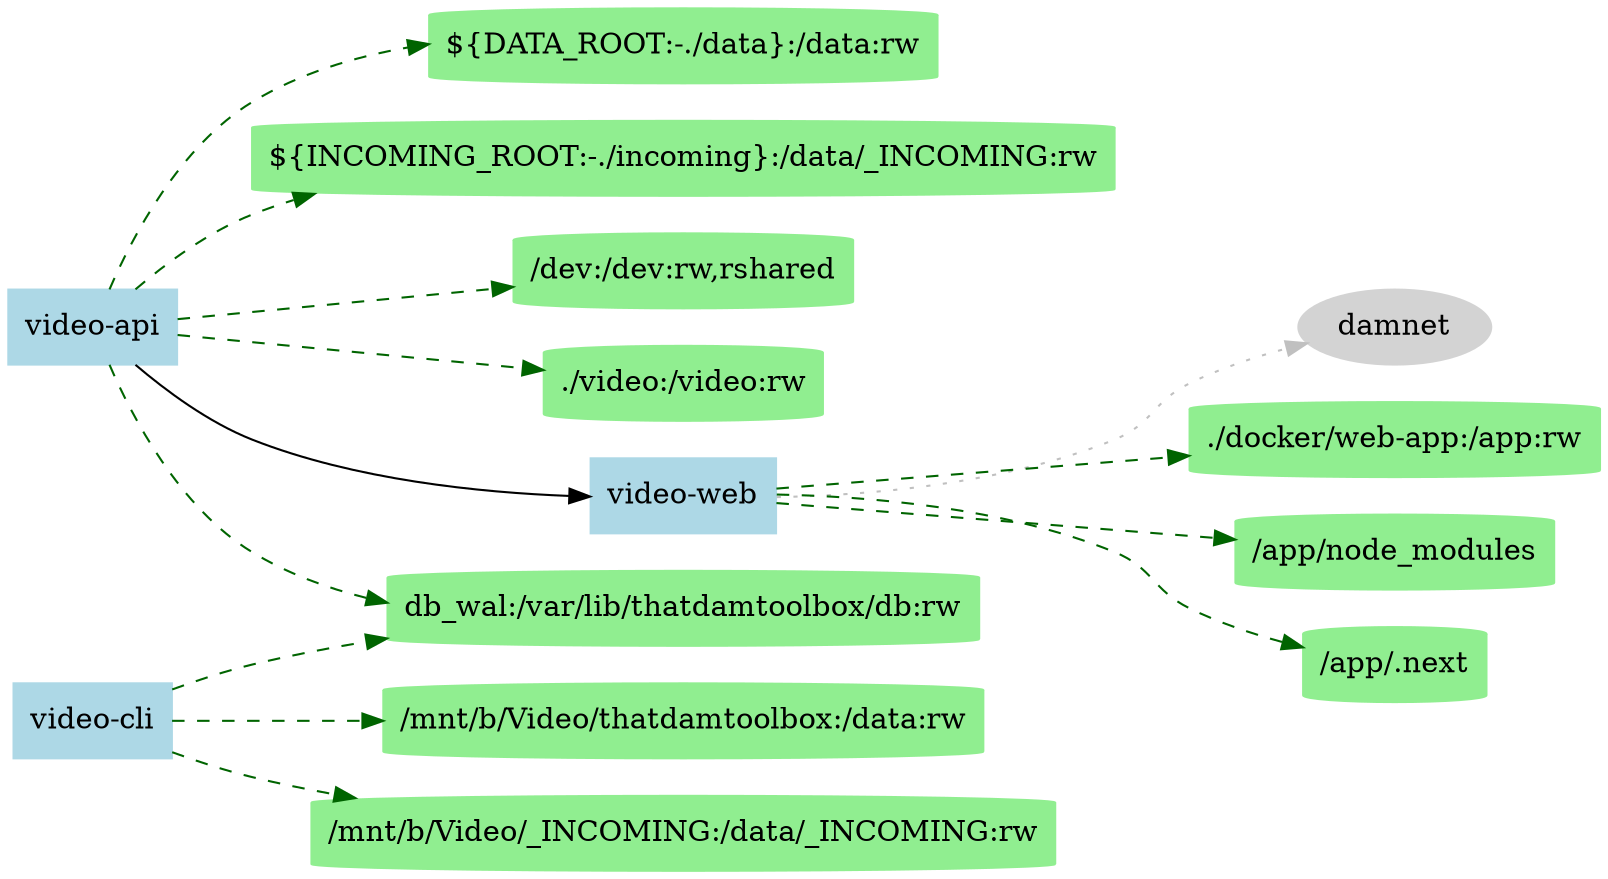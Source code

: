 digraph docker_compose {
  rankdir=LR;
  node [shape=box, style=filled, color=lightblue];
  "video-api" [label="video-api"];
  "video-api" -> "vol::${DATA_ROOT:-./data}:/data:rw" [style=dashed, color=darkgreen];
  "vol::${DATA_ROOT:-./data}:/data:rw" [label="${DATA_ROOT:-./data}:/data:rw" shape=cylinder color=lightgreen];
  "video-api" -> "vol::${INCOMING_ROOT:-./incoming}:/data/_INCOMING:rw" [style=dashed, color=darkgreen];
  "vol::${INCOMING_ROOT:-./incoming}:/data/_INCOMING:rw" [label="${INCOMING_ROOT:-./incoming}:/data/_INCOMING:rw" shape=cylinder color=lightgreen];
  "video-api" -> "vol::db_wal:/var/lib/thatdamtoolbox/db:rw" [style=dashed, color=darkgreen];
  "vol::db_wal:/var/lib/thatdamtoolbox/db:rw" [label="db_wal:/var/lib/thatdamtoolbox/db:rw" shape=cylinder color=lightgreen];
  "video-api" -> "vol::/dev:/dev:rw,rshared" [style=dashed, color=darkgreen];
  "vol::/dev:/dev:rw,rshared" [label="/dev:/dev:rw,rshared" shape=cylinder color=lightgreen];
  "video-api" -> "vol::./video:/video:rw" [style=dashed, color=darkgreen];
  "vol::./video:/video:rw" [label="./video:/video:rw" shape=cylinder color=lightgreen];
  "video-web" [label="video-web"];
  "video-api" -> "video-web";
  "video-web" -> "net::damnet" [style=dotted, color=gray];
  "net::damnet" [label="damnet" shape=ellipse color=lightgray];
  "video-web" -> "vol::./docker/web-app:/app:rw" [style=dashed, color=darkgreen];
  "vol::./docker/web-app:/app:rw" [label="./docker/web-app:/app:rw" shape=cylinder color=lightgreen];
  "video-web" -> "vol::/app/node_modules" [style=dashed, color=darkgreen];
  "vol::/app/node_modules" [label="/app/node_modules" shape=cylinder color=lightgreen];
  "video-web" -> "vol::/app/.next" [style=dashed, color=darkgreen];
  "vol::/app/.next" [label="/app/.next" shape=cylinder color=lightgreen];
  "video-cli" [label="video-cli"];
  "video-cli" -> "vol::/mnt/b/Video/thatdamtoolbox:/data:rw" [style=dashed, color=darkgreen];
  "vol::/mnt/b/Video/thatdamtoolbox:/data:rw" [label="/mnt/b/Video/thatdamtoolbox:/data:rw" shape=cylinder color=lightgreen];
  "video-cli" -> "vol::/mnt/b/Video/_INCOMING:/data/_INCOMING:rw" [style=dashed, color=darkgreen];
  "vol::/mnt/b/Video/_INCOMING:/data/_INCOMING:rw" [label="/mnt/b/Video/_INCOMING:/data/_INCOMING:rw" shape=cylinder color=lightgreen];
  "video-cli" -> "vol::db_wal:/var/lib/thatdamtoolbox/db:rw" [style=dashed, color=darkgreen];
  "vol::db_wal:/var/lib/thatdamtoolbox/db:rw" [label="db_wal:/var/lib/thatdamtoolbox/db:rw" shape=cylinder color=lightgreen];
}